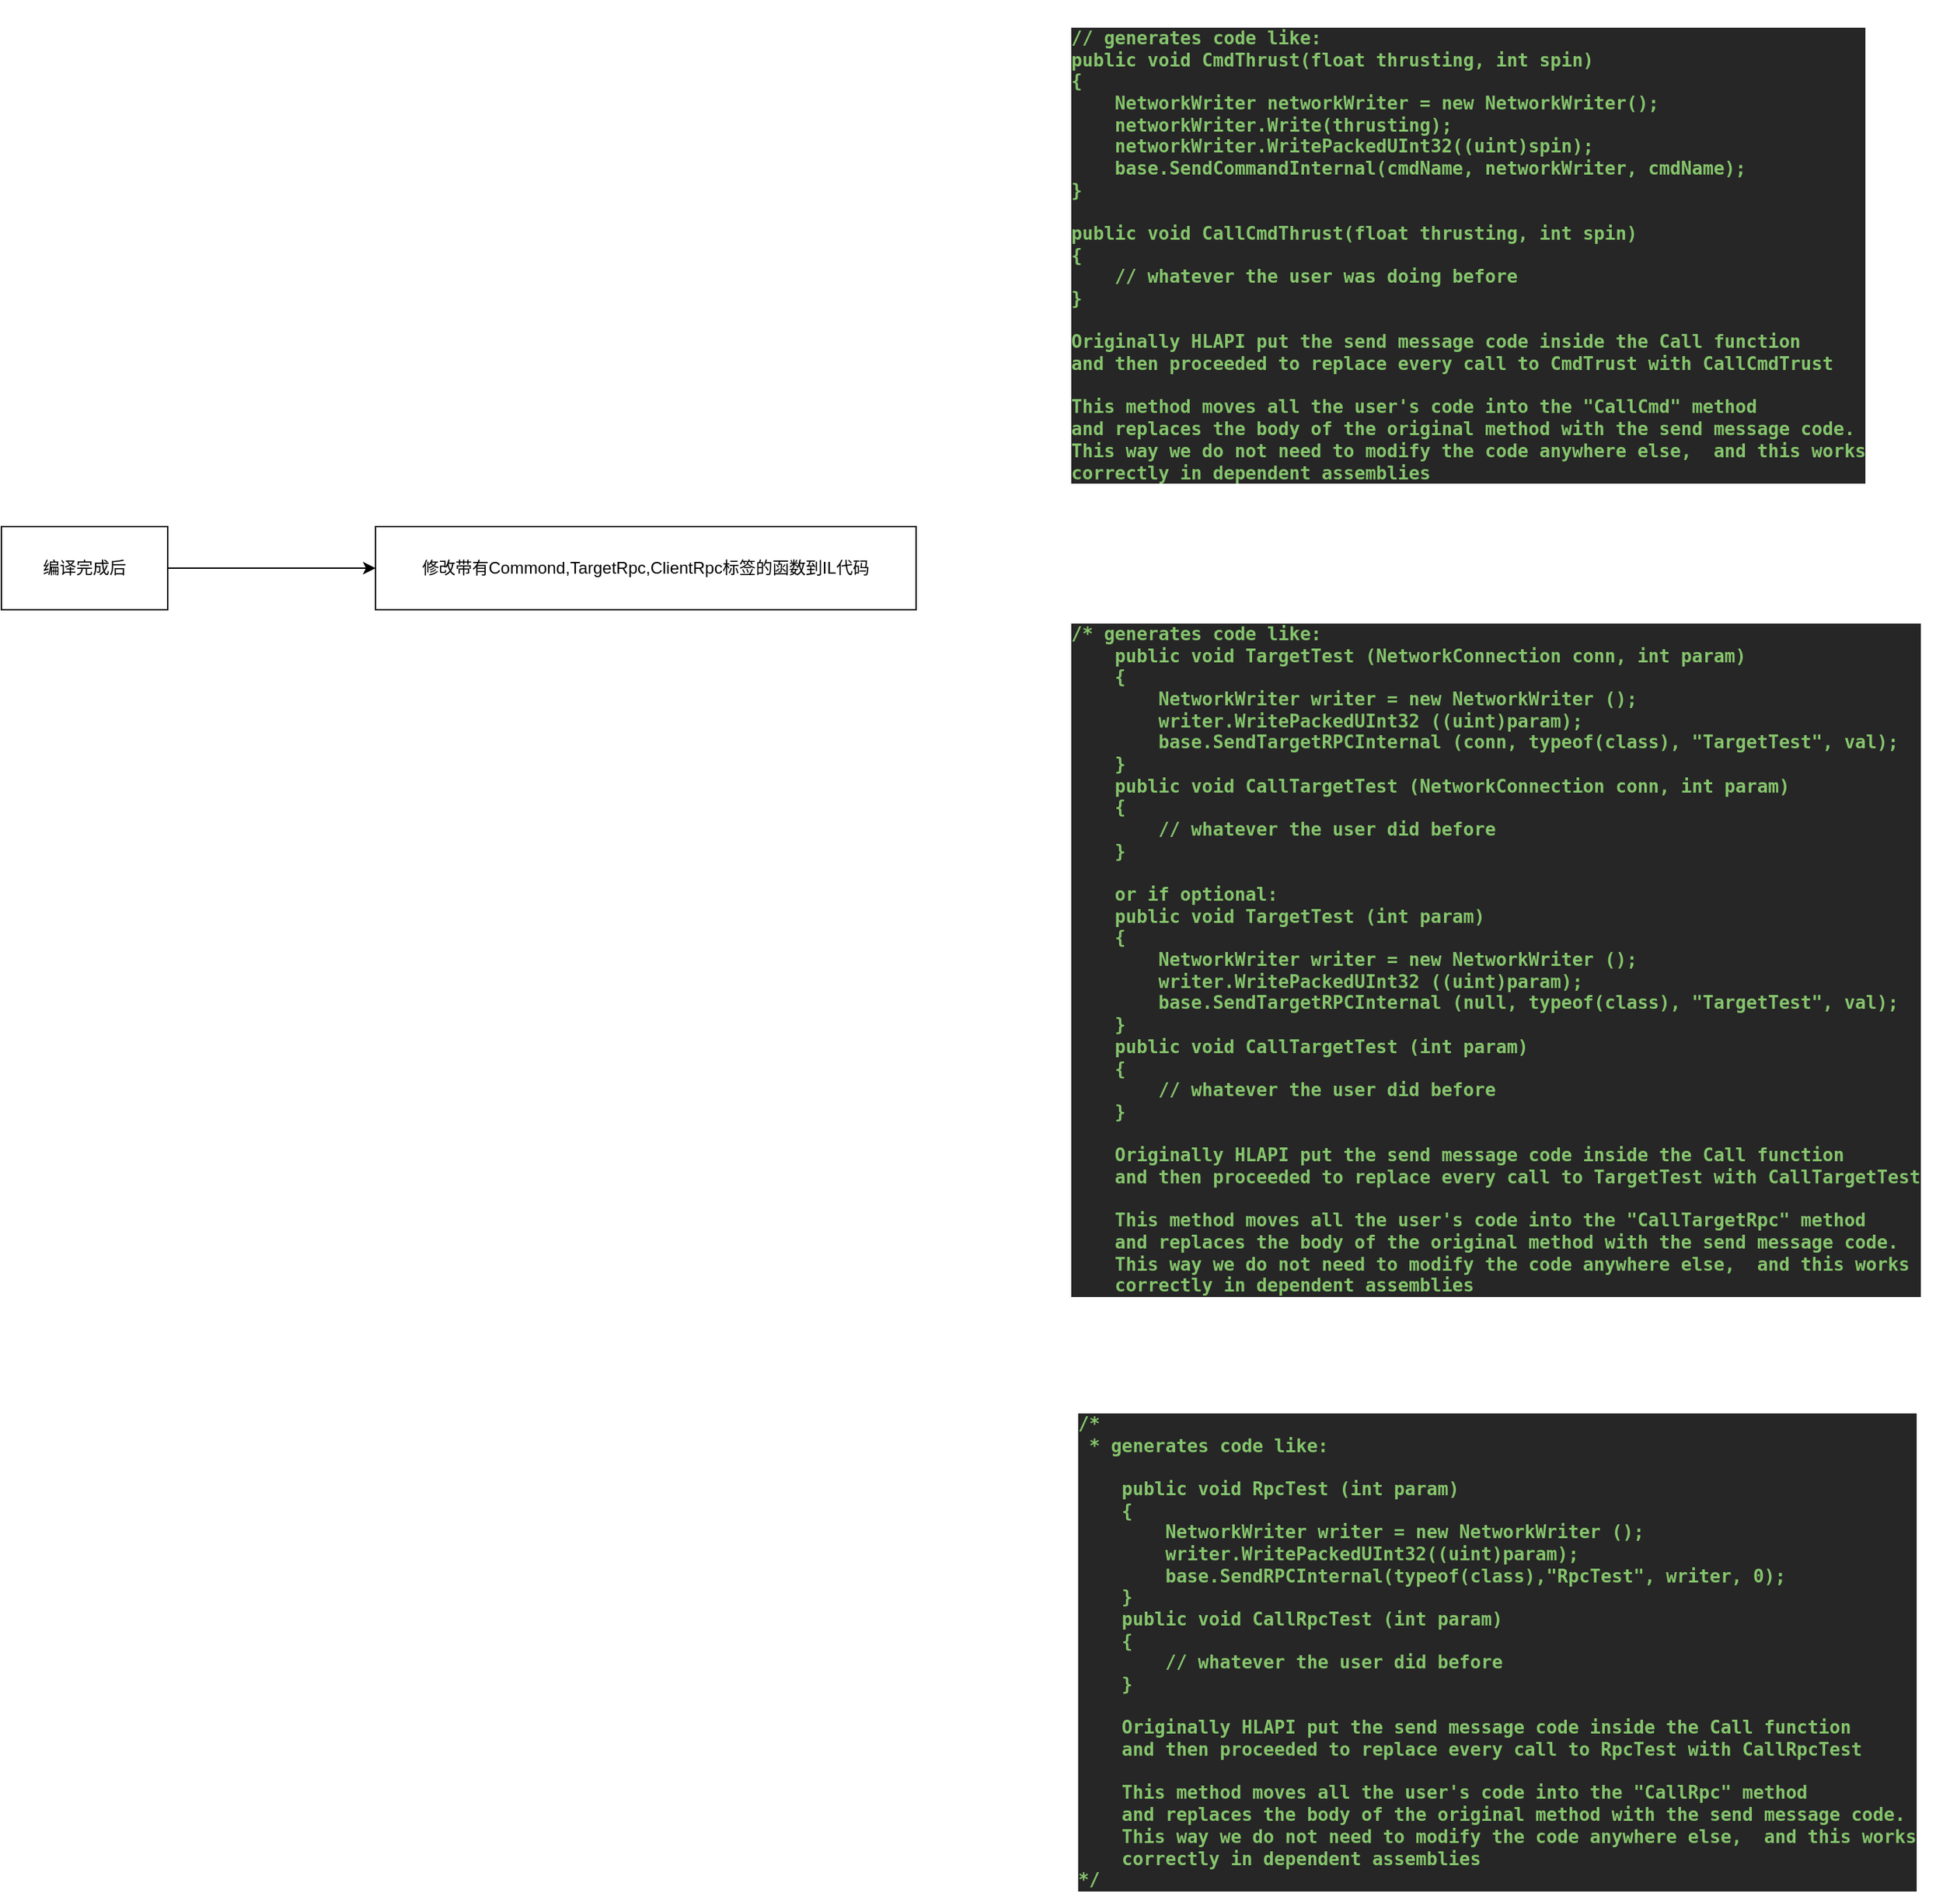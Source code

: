 <mxfile version="24.7.8">
  <diagram name="第 1 页" id="7UJenC19HOIE5kEgkeHc">
    <mxGraphModel dx="2261" dy="1927" grid="1" gridSize="10" guides="1" tooltips="1" connect="1" arrows="1" fold="1" page="1" pageScale="1" pageWidth="827" pageHeight="1169" math="0" shadow="0">
      <root>
        <mxCell id="0" />
        <mxCell id="1" parent="0" />
        <mxCell id="eoro2AQ4aJLVT_-DZN7c-3" style="edgeStyle=orthogonalEdgeStyle;rounded=0;orthogonalLoop=1;jettySize=auto;html=1;entryX=0;entryY=0.5;entryDx=0;entryDy=0;" edge="1" parent="1" source="eoro2AQ4aJLVT_-DZN7c-1" target="eoro2AQ4aJLVT_-DZN7c-2">
          <mxGeometry relative="1" as="geometry" />
        </mxCell>
        <mxCell id="eoro2AQ4aJLVT_-DZN7c-1" value="编译完成后" style="rounded=0;whiteSpace=wrap;html=1;" vertex="1" parent="1">
          <mxGeometry x="-80" y="230" width="120" height="60" as="geometry" />
        </mxCell>
        <mxCell id="eoro2AQ4aJLVT_-DZN7c-2" value="修改带有Commond,TargetRpc,ClientRpc标签的函数到IL代码" style="rounded=0;whiteSpace=wrap;html=1;" vertex="1" parent="1">
          <mxGeometry x="190" y="230" width="390" height="60" as="geometry" />
        </mxCell>
        <mxCell id="eoro2AQ4aJLVT_-DZN7c-6" value="&lt;h1 style=&quot;margin-top: 0px;&quot;&gt;&lt;div style=&quot;background-color:#262626;color:#d0d0d0&quot;&gt;&lt;pre style=&quot;font-family:&#39;JetBrains Mono&#39;,monospace;font-size:9.8pt;&quot;&gt;&lt;span style=&quot;color: rgb(133, 196, 108);&quot;&gt;// generates code like:&lt;br&gt;&lt;/span&gt;&lt;span style=&quot;color: rgb(133, 196, 108);&quot;&gt;public void CmdThrust(float thrusting, int spin)&lt;br&gt;&lt;/span&gt;&lt;span style=&quot;color: rgb(133, 196, 108);&quot;&gt;{&lt;br&gt;&lt;/span&gt;&lt;span style=&quot;color: rgb(133, 196, 108);&quot;&gt;    NetworkWriter networkWriter = new NetworkWriter();&lt;br&gt;&lt;/span&gt;&lt;span style=&quot;color: rgb(133, 196, 108);&quot;&gt;    networkWriter.Write(thrusting);&lt;br&gt;&lt;/span&gt;&lt;span style=&quot;color: rgb(133, 196, 108);&quot;&gt;    networkWriter.WritePackedUInt32((uint)spin);&lt;br&gt;&lt;/span&gt;&lt;span style=&quot;color: rgb(133, 196, 108);&quot;&gt;    base.SendCommandInternal(cmdName, networkWriter, cmdName);&lt;br&gt;&lt;/span&gt;&lt;span style=&quot;color: rgb(133, 196, 108);&quot;&gt;}&lt;br&gt;&lt;/span&gt;&lt;span style=&quot;color: rgb(133, 196, 108);&quot;&gt;&lt;br&gt;&lt;/span&gt;&lt;span style=&quot;color: rgb(133, 196, 108);&quot;&gt;public void CallCmdThrust(float thrusting, int spin)&lt;br&gt;&lt;/span&gt;&lt;span style=&quot;color: rgb(133, 196, 108);&quot;&gt;{&lt;br&gt;&lt;/span&gt;&lt;span style=&quot;color: rgb(133, 196, 108);&quot;&gt;    // whatever the user was doing before&lt;br&gt;&lt;/span&gt;&lt;span style=&quot;color: rgb(133, 196, 108);&quot;&gt;}&lt;br&gt;&lt;/span&gt;&lt;span style=&quot;color: rgb(133, 196, 108);&quot;&gt;&lt;br&gt;&lt;/span&gt;&lt;span style=&quot;color: rgb(133, 196, 108);&quot;&gt;Originally HLAPI put the send message code inside the Call function&lt;br&gt;&lt;/span&gt;&lt;span style=&quot;color: rgb(133, 196, 108);&quot;&gt;and then proceeded to replace every call to CmdTrust with CallCmdTrust&lt;br&gt;&lt;/span&gt;&lt;span style=&quot;color: rgb(133, 196, 108);&quot;&gt;&lt;br&gt;&lt;/span&gt;&lt;span style=&quot;color: rgb(133, 196, 108);&quot;&gt;This method moves all the user&#39;s code into the &quot;CallCmd&quot; method&lt;br&gt;&lt;/span&gt;&lt;span style=&quot;color: rgb(133, 196, 108);&quot;&gt;and replaces the body of the original method with the send message code.&lt;br&gt;&lt;/span&gt;&lt;span style=&quot;color: rgb(133, 196, 108);&quot;&gt;This way we do not need to modify the code anywhere else,  and this works&lt;br&gt;&lt;/span&gt;&lt;span style=&quot;color: rgb(133, 196, 108);&quot;&gt;correctly in dependent assemblies&lt;/span&gt;&lt;/pre&gt;&lt;/div&gt;&lt;/h1&gt;" style="text;html=1;whiteSpace=wrap;overflow=hidden;rounded=0;" vertex="1" parent="1">
          <mxGeometry x="690" y="-150" width="580" height="370" as="geometry" />
        </mxCell>
        <mxCell id="eoro2AQ4aJLVT_-DZN7c-7" value="&lt;h1 style=&quot;margin-top: 0px;&quot;&gt;&lt;div style=&quot;background-color:#262626;color:#d0d0d0&quot;&gt;&lt;pre style=&quot;font-family:&#39;JetBrains Mono&#39;,monospace;font-size:9.8pt;&quot;&gt;&lt;span style=&quot;color: rgb(133, 196, 108);&quot;&gt;/* generates code like:&lt;br&gt;&lt;/span&gt;&lt;span style=&quot;color: rgb(133, 196, 108);&quot;&gt;    public void TargetTest (NetworkConnection conn, int param)&lt;br&gt;&lt;/span&gt;&lt;span style=&quot;color: rgb(133, 196, 108);&quot;&gt;    {&lt;br&gt;&lt;/span&gt;&lt;span style=&quot;color: rgb(133, 196, 108);&quot;&gt;        NetworkWriter writer = new NetworkWriter ();&lt;br&gt;&lt;/span&gt;&lt;span style=&quot;color: rgb(133, 196, 108);&quot;&gt;        writer.WritePackedUInt32 ((uint)param);&lt;br&gt;&lt;/span&gt;&lt;span style=&quot;color: rgb(133, 196, 108);&quot;&gt;        base.SendTargetRPCInternal (conn, typeof(class), &quot;TargetTest&quot;, val);&lt;br&gt;&lt;/span&gt;&lt;span style=&quot;color: rgb(133, 196, 108);&quot;&gt;    }&lt;br&gt;&lt;/span&gt;&lt;span style=&quot;color: rgb(133, 196, 108);&quot;&gt;    public void CallTargetTest (NetworkConnection conn, int param)&lt;br&gt;&lt;/span&gt;&lt;span style=&quot;color: rgb(133, 196, 108);&quot;&gt;    {&lt;br&gt;&lt;/span&gt;&lt;span style=&quot;color: rgb(133, 196, 108);&quot;&gt;        // whatever the user did before&lt;br&gt;&lt;/span&gt;&lt;span style=&quot;color: rgb(133, 196, 108);&quot;&gt;    }&lt;br&gt;&lt;/span&gt;&lt;span style=&quot;color: rgb(133, 196, 108);&quot;&gt;&lt;br&gt;&lt;/span&gt;&lt;span style=&quot;color: rgb(133, 196, 108);&quot;&gt;    or if optional:&lt;br&gt;&lt;/span&gt;&lt;span style=&quot;color: rgb(133, 196, 108);&quot;&gt;    public void TargetTest (int param)&lt;br&gt;&lt;/span&gt;&lt;span style=&quot;color: rgb(133, 196, 108);&quot;&gt;    {&lt;br&gt;&lt;/span&gt;&lt;span style=&quot;color: rgb(133, 196, 108);&quot;&gt;        NetworkWriter writer = new NetworkWriter ();&lt;br&gt;&lt;/span&gt;&lt;span style=&quot;color: rgb(133, 196, 108);&quot;&gt;        writer.WritePackedUInt32 ((uint)param);&lt;br&gt;&lt;/span&gt;&lt;span style=&quot;color: rgb(133, 196, 108);&quot;&gt;        base.SendTargetRPCInternal (null, typeof(class), &quot;TargetTest&quot;, val);&lt;br&gt;&lt;/span&gt;&lt;span style=&quot;color: rgb(133, 196, 108);&quot;&gt;    }&lt;br&gt;&lt;/span&gt;&lt;span style=&quot;color: rgb(133, 196, 108);&quot;&gt;    public void CallTargetTest (int param)&lt;br&gt;&lt;/span&gt;&lt;span style=&quot;color: rgb(133, 196, 108);&quot;&gt;    {&lt;br&gt;&lt;/span&gt;&lt;span style=&quot;color: rgb(133, 196, 108);&quot;&gt;        // whatever the user did before&lt;br&gt;&lt;/span&gt;&lt;span style=&quot;color: rgb(133, 196, 108);&quot;&gt;    }&lt;br&gt;&lt;/span&gt;&lt;span style=&quot;color: rgb(133, 196, 108);&quot;&gt;&lt;br&gt;&lt;/span&gt;&lt;span style=&quot;color: rgb(133, 196, 108);&quot;&gt;    Originally HLAPI put the send message code inside the Call function&lt;br&gt;&lt;/span&gt;&lt;span style=&quot;color: rgb(133, 196, 108);&quot;&gt;    and then proceeded to replace every call to TargetTest with CallTargetTest&lt;br&gt;&lt;/span&gt;&lt;span style=&quot;color: rgb(133, 196, 108);&quot;&gt;&lt;br&gt;&lt;/span&gt;&lt;span style=&quot;color: rgb(133, 196, 108);&quot;&gt;    This method moves all the user&#39;s code into the &quot;CallTargetRpc&quot; method&lt;br&gt;&lt;/span&gt;&lt;span style=&quot;color: rgb(133, 196, 108);&quot;&gt;    and replaces the body of the original method with the send message code.&lt;br&gt;&lt;/span&gt;&lt;span style=&quot;color: rgb(133, 196, 108);&quot;&gt;    This way we do not need to modify the code anywhere else,  and this works&lt;br&gt;&lt;/span&gt;&lt;span style=&quot;color: rgb(133, 196, 108);&quot;&gt;    correctly in dependent assemblies&lt;/span&gt;&lt;/pre&gt;&lt;/div&gt;&lt;/h1&gt;" style="text;html=1;whiteSpace=wrap;overflow=hidden;rounded=0;" vertex="1" parent="1">
          <mxGeometry x="690" y="280" width="630" height="510" as="geometry" />
        </mxCell>
        <mxCell id="eoro2AQ4aJLVT_-DZN7c-8" value="&lt;h1 style=&quot;margin-top: 0px;&quot;&gt;&lt;div style=&quot;background-color:#262626;color:#d0d0d0&quot;&gt;&lt;pre style=&quot;font-family:&#39;JetBrains Mono&#39;,monospace;font-size:9.8pt;&quot;&gt;&lt;span style=&quot;color: rgb(133, 196, 108);&quot;&gt;/*&lt;br&gt;&lt;/span&gt;&lt;span style=&quot;color: rgb(133, 196, 108);&quot;&gt; * generates code like:&lt;br&gt;&lt;/span&gt;&lt;span style=&quot;color: rgb(133, 196, 108);&quot;&gt;&lt;br&gt;&lt;/span&gt;&lt;span style=&quot;color: rgb(133, 196, 108);&quot;&gt;    public void RpcTest (int param)&lt;br&gt;&lt;/span&gt;&lt;span style=&quot;color: rgb(133, 196, 108);&quot;&gt;    {&lt;br&gt;&lt;/span&gt;&lt;span style=&quot;color: rgb(133, 196, 108);&quot;&gt;        NetworkWriter writer = new NetworkWriter ();&lt;br&gt;&lt;/span&gt;&lt;span style=&quot;color: rgb(133, 196, 108);&quot;&gt;        writer.WritePackedUInt32((uint)param);&lt;br&gt;&lt;/span&gt;&lt;span style=&quot;color: rgb(133, 196, 108);&quot;&gt;        base.SendRPCInternal(typeof(class),&quot;RpcTest&quot;, writer, 0);&lt;br&gt;&lt;/span&gt;&lt;span style=&quot;color: rgb(133, 196, 108);&quot;&gt;    }&lt;br&gt;&lt;/span&gt;&lt;span style=&quot;color: rgb(133, 196, 108);&quot;&gt;    public void CallRpcTest (int param)&lt;br&gt;&lt;/span&gt;&lt;span style=&quot;color: rgb(133, 196, 108);&quot;&gt;    {&lt;br&gt;&lt;/span&gt;&lt;span style=&quot;color: rgb(133, 196, 108);&quot;&gt;        // whatever the user did before&lt;br&gt;&lt;/span&gt;&lt;span style=&quot;color: rgb(133, 196, 108);&quot;&gt;    }&lt;br&gt;&lt;/span&gt;&lt;span style=&quot;color: rgb(133, 196, 108);&quot;&gt;&lt;br&gt;&lt;/span&gt;&lt;span style=&quot;color: rgb(133, 196, 108);&quot;&gt;    Originally HLAPI put the send message code inside the Call function&lt;br&gt;&lt;/span&gt;&lt;span style=&quot;color: rgb(133, 196, 108);&quot;&gt;    and then proceeded to replace every call to RpcTest with CallRpcTest&lt;br&gt;&lt;/span&gt;&lt;span style=&quot;color: rgb(133, 196, 108);&quot;&gt;&lt;br&gt;&lt;/span&gt;&lt;span style=&quot;color: rgb(133, 196, 108);&quot;&gt;    This method moves all the user&#39;s code into the &quot;CallRpc&quot; method&lt;br&gt;&lt;/span&gt;&lt;span style=&quot;color: rgb(133, 196, 108);&quot;&gt;    and replaces the body of the original method with the send message code.&lt;br&gt;&lt;/span&gt;&lt;span style=&quot;color: rgb(133, 196, 108);&quot;&gt;    This way we do not need to modify the code anywhere else,  and this works&lt;br&gt;&lt;/span&gt;&lt;span style=&quot;color: rgb(133, 196, 108);&quot;&gt;    correctly in dependent assemblies&lt;br&gt;&lt;/span&gt;&lt;span style=&quot;color: rgb(133, 196, 108);&quot;&gt;*/&lt;/span&gt;&lt;/pre&gt;&lt;/div&gt;&lt;/h1&gt;" style="text;html=1;whiteSpace=wrap;overflow=hidden;rounded=0;" vertex="1" parent="1">
          <mxGeometry x="695" y="850" width="620" height="370" as="geometry" />
        </mxCell>
      </root>
    </mxGraphModel>
  </diagram>
</mxfile>
